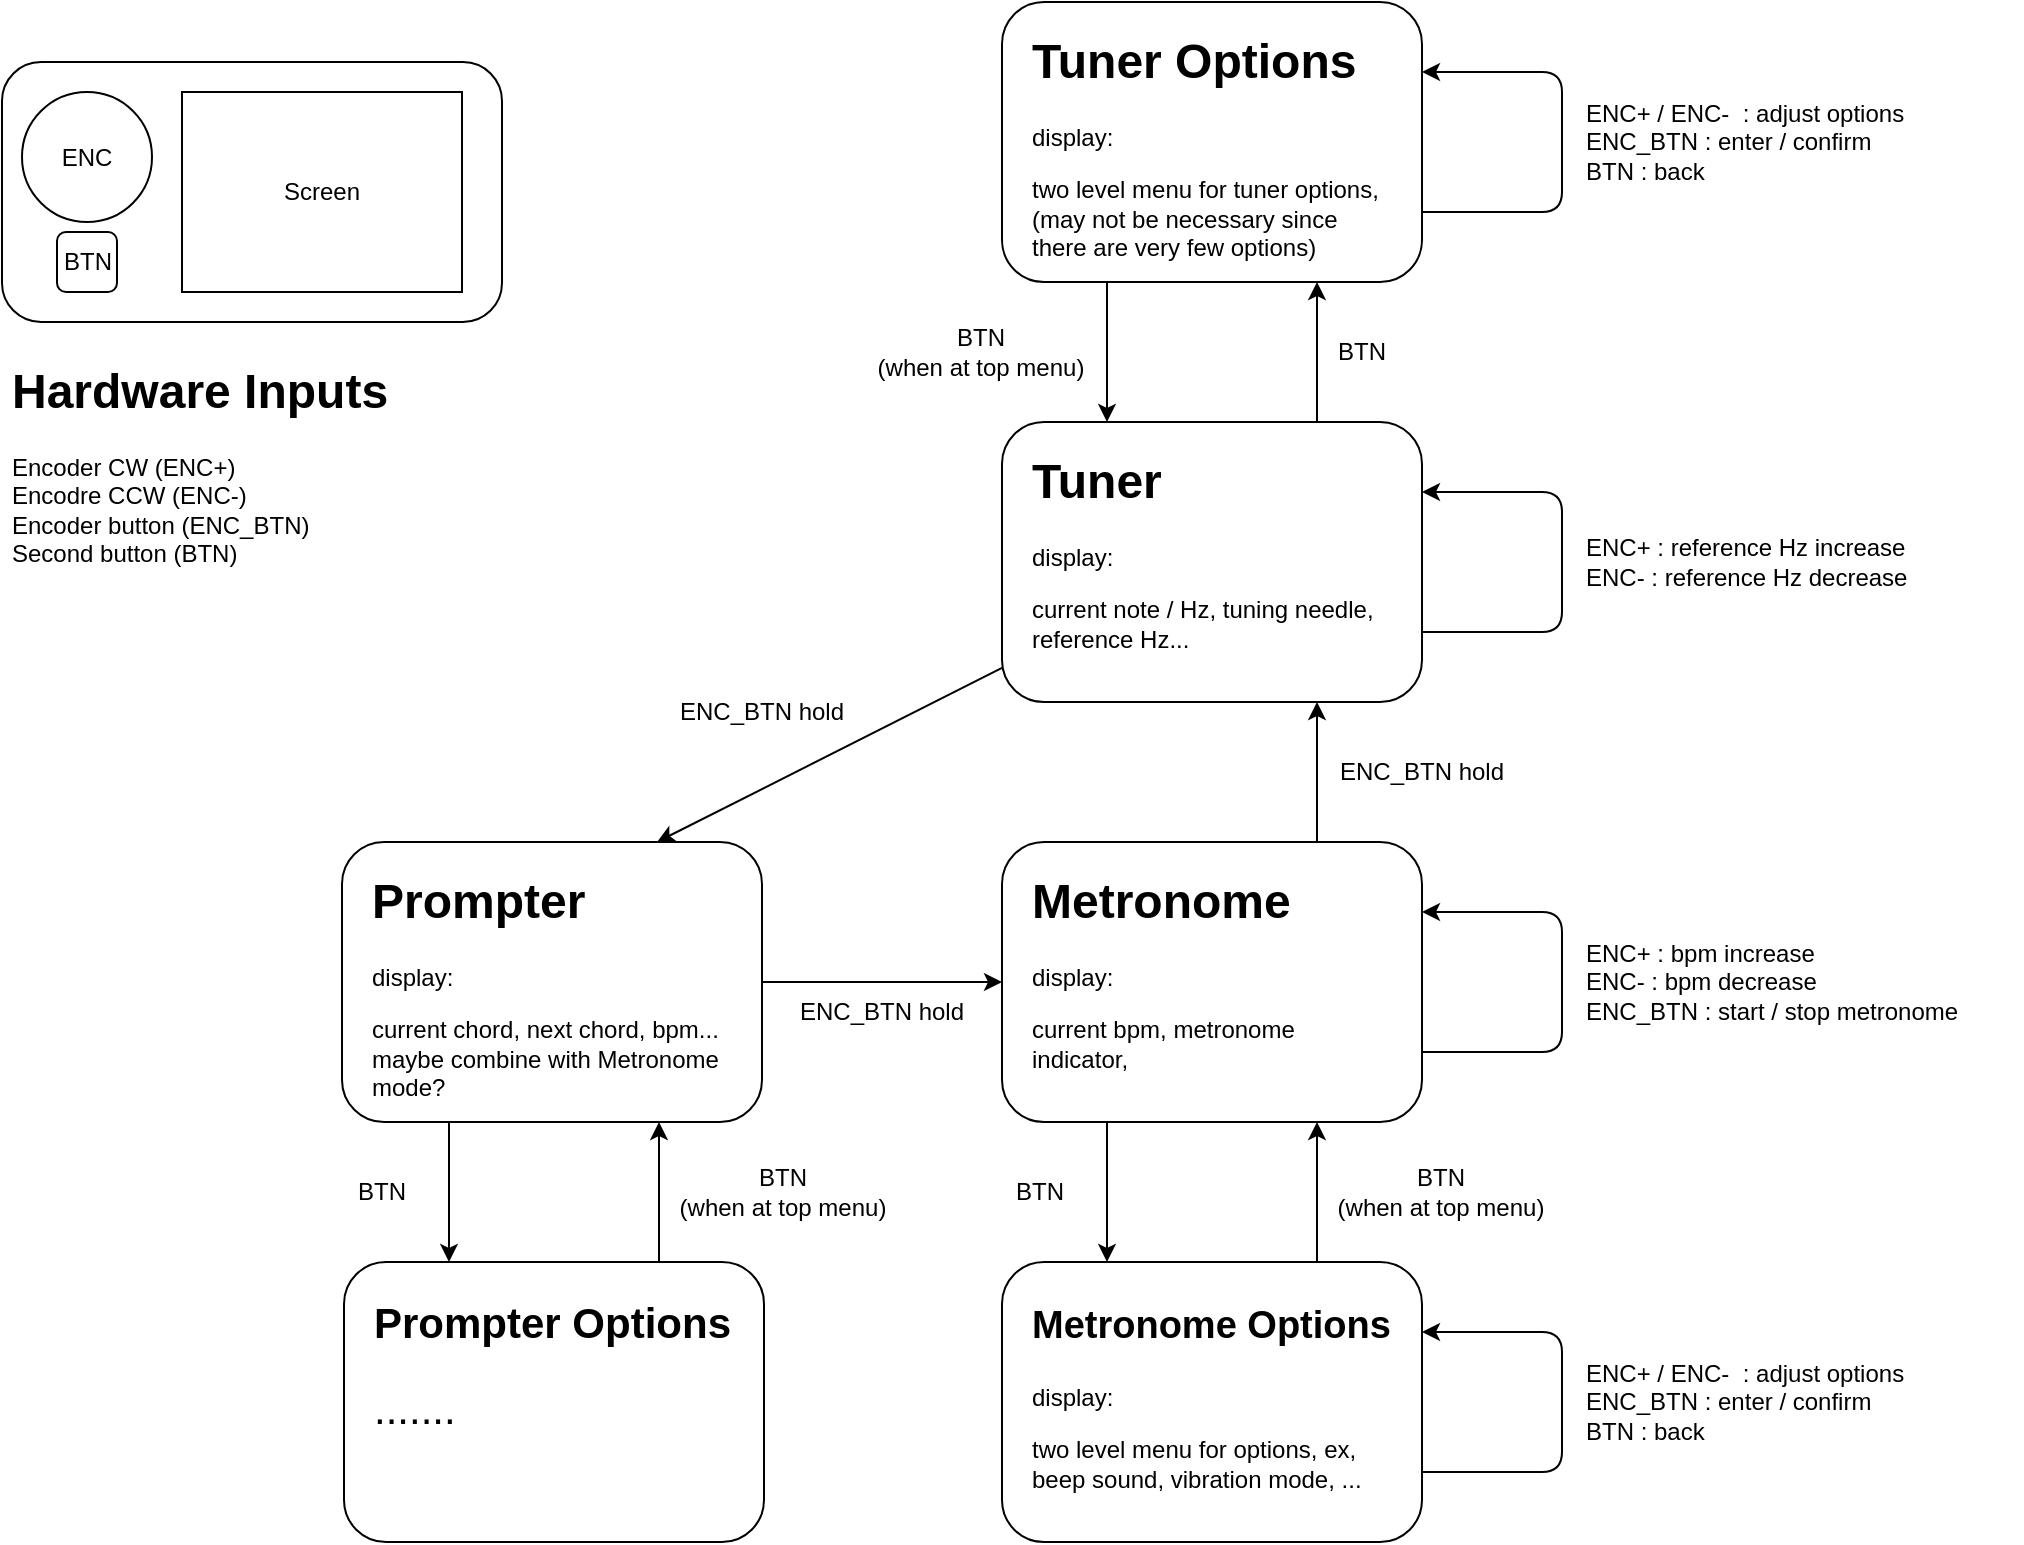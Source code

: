 <mxfile scale="3" border="5">
    <diagram id="o_8-9EERW-NrNKcBEaz3" name="Page-1">
        <mxGraphModel dx="1461" dy="663" grid="1" gridSize="10" guides="1" tooltips="1" connect="1" arrows="1" fold="1" page="1" pageScale="1" pageWidth="1654" pageHeight="2336" math="0" shadow="0">
            <root>
                <mxCell id="0"/>
                <mxCell id="1" parent="0"/>
                <mxCell id="2" value="" style="rounded=1;whiteSpace=wrap;html=1;" parent="1" vertex="1">
                    <mxGeometry x="140" y="150" width="250" height="130" as="geometry"/>
                </mxCell>
                <mxCell id="3" value="ENC" style="ellipse;whiteSpace=wrap;html=1;aspect=fixed;" parent="1" vertex="1">
                    <mxGeometry x="150" y="165" width="65" height="65" as="geometry"/>
                </mxCell>
                <mxCell id="4" value="Screen" style="rounded=0;whiteSpace=wrap;html=1;" parent="1" vertex="1">
                    <mxGeometry x="230" y="165" width="140" height="100" as="geometry"/>
                </mxCell>
                <mxCell id="6" value="BTN" style="rounded=1;whiteSpace=wrap;html=1;" parent="1" vertex="1">
                    <mxGeometry x="167.5" y="235" width="30" height="30" as="geometry"/>
                </mxCell>
                <mxCell id="7" value="&lt;h1&gt;Hardware Inputs&lt;/h1&gt;&lt;div&gt;Encoder CW (ENC+)&lt;/div&gt;&lt;div&gt;Encodre CCW (ENC-)&lt;/div&gt;&lt;div&gt;Encoder button (ENC_BTN)&lt;/div&gt;&lt;div&gt;Second button (BTN)&lt;/div&gt;" style="text;html=1;strokeColor=none;fillColor=none;spacing=5;spacingTop=-20;whiteSpace=wrap;overflow=hidden;rounded=0;" vertex="1" parent="1">
                    <mxGeometry x="140" y="295" width="230" height="120" as="geometry"/>
                </mxCell>
                <mxCell id="39" style="edgeStyle=none;html=1;entryX=0.75;entryY=0;entryDx=0;entryDy=0;" edge="1" parent="1" source="11" target="33">
                    <mxGeometry relative="1" as="geometry"/>
                </mxCell>
                <mxCell id="11" value="" style="rounded=1;whiteSpace=wrap;html=1;" vertex="1" parent="1">
                    <mxGeometry x="640" y="330" width="210" height="140" as="geometry"/>
                </mxCell>
                <mxCell id="9" value="&lt;h1&gt;Tuner&lt;/h1&gt;&lt;p&gt;&lt;span style=&quot;background-color: initial;&quot;&gt;display:&amp;nbsp;&lt;/span&gt;&lt;/p&gt;&lt;p&gt;&lt;span style=&quot;background-color: initial;&quot;&gt;current note / Hz, tuning needle, reference Hz...&lt;/span&gt;&lt;br&gt;&lt;/p&gt;" style="text;html=1;strokeColor=none;fillColor=none;spacing=5;spacingTop=-20;whiteSpace=wrap;overflow=hidden;rounded=0;" vertex="1" parent="1">
                    <mxGeometry x="650" y="340" width="190" height="120" as="geometry"/>
                </mxCell>
                <mxCell id="12" value="" style="rounded=1;whiteSpace=wrap;html=1;" vertex="1" parent="1">
                    <mxGeometry x="640" y="120" width="210" height="140" as="geometry"/>
                </mxCell>
                <mxCell id="13" value="&lt;h1&gt;Tuner Options&lt;/h1&gt;&lt;p&gt;&lt;span style=&quot;background-color: initial;&quot;&gt;display:&amp;nbsp;&lt;/span&gt;&lt;/p&gt;&lt;p&gt;two level menu for tuner options, (may not be necessary since there are very few options)&lt;/p&gt;" style="text;html=1;strokeColor=none;fillColor=none;spacing=5;spacingTop=-20;whiteSpace=wrap;overflow=hidden;rounded=0;" vertex="1" parent="1">
                    <mxGeometry x="650" y="130" width="190" height="120" as="geometry"/>
                </mxCell>
                <mxCell id="15" value="" style="endArrow=classic;html=1;exitX=0.75;exitY=0;exitDx=0;exitDy=0;entryX=0.75;entryY=1;entryDx=0;entryDy=0;" edge="1" parent="1" source="11" target="12">
                    <mxGeometry width="50" height="50" relative="1" as="geometry">
                        <mxPoint x="960" y="315" as="sourcePoint"/>
                        <mxPoint x="1010" y="265" as="targetPoint"/>
                    </mxGeometry>
                </mxCell>
                <mxCell id="18" value="BTN" style="text;html=1;strokeColor=none;fillColor=none;align=center;verticalAlign=middle;whiteSpace=wrap;rounded=0;" vertex="1" parent="1">
                    <mxGeometry x="790" y="280" width="60" height="30" as="geometry"/>
                </mxCell>
                <mxCell id="19" value="" style="endArrow=classic;html=1;exitX=0.25;exitY=1;exitDx=0;exitDy=0;entryX=0.25;entryY=0;entryDx=0;entryDy=0;" edge="1" parent="1" source="12" target="11">
                    <mxGeometry width="50" height="50" relative="1" as="geometry">
                        <mxPoint x="830" y="370" as="sourcePoint"/>
                        <mxPoint x="880" y="320" as="targetPoint"/>
                    </mxGeometry>
                </mxCell>
                <mxCell id="20" value="BTN&lt;br&gt;(when at top menu)" style="text;html=1;strokeColor=none;fillColor=none;align=center;verticalAlign=middle;whiteSpace=wrap;rounded=0;" vertex="1" parent="1">
                    <mxGeometry x="570" y="280" width="119" height="30" as="geometry"/>
                </mxCell>
                <mxCell id="21" value="" style="endArrow=classic;html=1;exitX=1;exitY=0.75;exitDx=0;exitDy=0;entryX=1;entryY=0.25;entryDx=0;entryDy=0;" edge="1" parent="1" source="12" target="12">
                    <mxGeometry width="50" height="50" relative="1" as="geometry">
                        <mxPoint x="870" y="220" as="sourcePoint"/>
                        <mxPoint x="920" y="170" as="targetPoint"/>
                        <Array as="points">
                            <mxPoint x="920" y="225"/>
                            <mxPoint x="920" y="155"/>
                        </Array>
                    </mxGeometry>
                </mxCell>
                <mxCell id="23" value="" style="rounded=1;whiteSpace=wrap;html=1;" vertex="1" parent="1">
                    <mxGeometry x="640" y="540" width="210" height="140" as="geometry"/>
                </mxCell>
                <mxCell id="24" value="&lt;h1&gt;Metronome&lt;/h1&gt;&lt;p&gt;&lt;span style=&quot;background-color: initial;&quot;&gt;display:&amp;nbsp;&lt;/span&gt;&lt;/p&gt;&lt;p&gt;&lt;span style=&quot;background-color: initial;&quot;&gt;current bpm, metronome indicator,&amp;nbsp;&lt;/span&gt;&lt;br&gt;&lt;/p&gt;" style="text;html=1;strokeColor=none;fillColor=none;spacing=5;spacingTop=-20;whiteSpace=wrap;overflow=hidden;rounded=0;" vertex="1" parent="1">
                    <mxGeometry x="650" y="550" width="190" height="120" as="geometry"/>
                </mxCell>
                <mxCell id="25" value="" style="endArrow=classic;html=1;exitX=1;exitY=0.75;exitDx=0;exitDy=0;entryX=1;entryY=0.25;entryDx=0;entryDy=0;" edge="1" parent="1">
                    <mxGeometry width="50" height="50" relative="1" as="geometry">
                        <mxPoint x="850" y="645" as="sourcePoint"/>
                        <mxPoint x="850" y="575" as="targetPoint"/>
                        <Array as="points">
                            <mxPoint x="920" y="645"/>
                            <mxPoint x="920" y="575"/>
                        </Array>
                    </mxGeometry>
                </mxCell>
                <mxCell id="26" value="ENC+ : bpm increase&lt;br&gt;ENC- : bpm decrease&lt;br&gt;ENC_BTN : start / stop metronome" style="text;html=1;strokeColor=none;fillColor=none;align=left;verticalAlign=middle;whiteSpace=wrap;rounded=0;" vertex="1" parent="1">
                    <mxGeometry x="930" y="595" width="220" height="30" as="geometry"/>
                </mxCell>
                <mxCell id="27" value="" style="endArrow=classic;html=1;exitX=0.75;exitY=0;exitDx=0;exitDy=0;entryX=0.75;entryY=1;entryDx=0;entryDy=0;" edge="1" parent="1">
                    <mxGeometry width="50" height="50" relative="1" as="geometry">
                        <mxPoint x="797.5" y="540" as="sourcePoint"/>
                        <mxPoint x="797.5" y="470" as="targetPoint"/>
                    </mxGeometry>
                </mxCell>
                <mxCell id="28" value="ENC_BTN hold" style="text;html=1;strokeColor=none;fillColor=none;align=center;verticalAlign=middle;whiteSpace=wrap;rounded=0;" vertex="1" parent="1">
                    <mxGeometry x="800" y="490" width="100" height="30" as="geometry"/>
                </mxCell>
                <mxCell id="31" value="" style="endArrow=classic;html=1;exitX=1;exitY=0.75;exitDx=0;exitDy=0;entryX=1;entryY=0.25;entryDx=0;entryDy=0;" edge="1" parent="1">
                    <mxGeometry width="50" height="50" relative="1" as="geometry">
                        <mxPoint x="850" y="435" as="sourcePoint"/>
                        <mxPoint x="850" y="365" as="targetPoint"/>
                        <Array as="points">
                            <mxPoint x="920" y="435"/>
                            <mxPoint x="920" y="365"/>
                        </Array>
                    </mxGeometry>
                </mxCell>
                <mxCell id="32" value="ENC+ : reference Hz increase&lt;br&gt;ENC- : reference Hz decrease" style="text;html=1;strokeColor=none;fillColor=none;align=left;verticalAlign=middle;whiteSpace=wrap;rounded=0;" vertex="1" parent="1">
                    <mxGeometry x="930" y="385" width="220" height="30" as="geometry"/>
                </mxCell>
                <mxCell id="36" style="edgeStyle=none;html=1;entryX=0;entryY=0.5;entryDx=0;entryDy=0;" edge="1" parent="1" source="33" target="23">
                    <mxGeometry relative="1" as="geometry"/>
                </mxCell>
                <mxCell id="33" value="" style="rounded=1;whiteSpace=wrap;html=1;" vertex="1" parent="1">
                    <mxGeometry x="310" y="540" width="210" height="140" as="geometry"/>
                </mxCell>
                <mxCell id="34" value="&lt;h1&gt;Prompter&lt;/h1&gt;&lt;p&gt;&lt;span style=&quot;background-color: initial;&quot;&gt;display:&amp;nbsp;&lt;/span&gt;&lt;/p&gt;&lt;p&gt;&lt;span style=&quot;background-color: initial;&quot;&gt;current chord, next chord, bpm...&lt;br&gt;&lt;/span&gt;maybe combine with Metronome mode?&lt;/p&gt;" style="text;html=1;strokeColor=none;fillColor=none;spacing=5;spacingTop=-20;whiteSpace=wrap;overflow=hidden;rounded=0;" vertex="1" parent="1">
                    <mxGeometry x="320" y="550" width="190" height="120" as="geometry"/>
                </mxCell>
                <mxCell id="37" value="ENC_BTN hold" style="text;html=1;strokeColor=none;fillColor=none;align=center;verticalAlign=middle;whiteSpace=wrap;rounded=0;" vertex="1" parent="1">
                    <mxGeometry x="530" y="610" width="100" height="30" as="geometry"/>
                </mxCell>
                <mxCell id="40" value="ENC_BTN hold" style="text;html=1;strokeColor=none;fillColor=none;align=center;verticalAlign=middle;whiteSpace=wrap;rounded=0;" vertex="1" parent="1">
                    <mxGeometry x="470" y="460" width="100" height="30" as="geometry"/>
                </mxCell>
                <mxCell id="44" value="" style="rounded=1;whiteSpace=wrap;html=1;" vertex="1" parent="1">
                    <mxGeometry x="640" y="750" width="210" height="140" as="geometry"/>
                </mxCell>
                <mxCell id="45" value="&lt;h1&gt;&lt;font style=&quot;font-size: 19px;&quot;&gt;Metronome Options&lt;/font&gt;&lt;/h1&gt;&lt;p&gt;&lt;span style=&quot;background-color: initial;&quot;&gt;display:&amp;nbsp;&lt;/span&gt;&lt;/p&gt;&lt;p&gt;two level menu for options, ex, beep sound, vibration mode, ...&lt;/p&gt;" style="text;html=1;strokeColor=none;fillColor=none;spacing=5;spacingTop=-20;whiteSpace=wrap;overflow=hidden;rounded=0;" vertex="1" parent="1">
                    <mxGeometry x="650" y="760" width="190" height="120" as="geometry"/>
                </mxCell>
                <mxCell id="46" value="" style="endArrow=classic;html=1;exitX=1;exitY=0.75;exitDx=0;exitDy=0;entryX=1;entryY=0.25;entryDx=0;entryDy=0;" edge="1" parent="1" source="44" target="44">
                    <mxGeometry width="50" height="50" relative="1" as="geometry">
                        <mxPoint x="870" y="850" as="sourcePoint"/>
                        <mxPoint x="920" y="800" as="targetPoint"/>
                        <Array as="points">
                            <mxPoint x="920" y="855"/>
                            <mxPoint x="920" y="785"/>
                        </Array>
                    </mxGeometry>
                </mxCell>
                <mxCell id="47" value="&lt;div style=&quot;&quot;&gt;&lt;span style=&quot;background-color: initial;&quot;&gt;ENC+ / ENC-&amp;nbsp; : adjust options&lt;/span&gt;&lt;/div&gt;&lt;div style=&quot;&quot;&gt;&lt;span style=&quot;background-color: initial;&quot;&gt;ENC_BTN : enter / confirm&lt;/span&gt;&lt;/div&gt;&lt;div style=&quot;&quot;&gt;&lt;span style=&quot;background-color: initial;&quot;&gt;BTN : back&lt;/span&gt;&lt;/div&gt;" style="text;html=1;strokeColor=none;fillColor=none;align=left;verticalAlign=middle;whiteSpace=wrap;rounded=0;" vertex="1" parent="1">
                    <mxGeometry x="930" y="805" width="200" height="30" as="geometry"/>
                </mxCell>
                <mxCell id="48" value="" style="endArrow=classic;html=1;exitX=0.75;exitY=0;exitDx=0;exitDy=0;entryX=0.75;entryY=1;entryDx=0;entryDy=0;" edge="1" parent="1">
                    <mxGeometry width="50" height="50" relative="1" as="geometry">
                        <mxPoint x="797.5" y="750" as="sourcePoint"/>
                        <mxPoint x="797.5" y="680" as="targetPoint"/>
                    </mxGeometry>
                </mxCell>
                <mxCell id="49" value="BTN" style="text;html=1;strokeColor=none;fillColor=none;align=center;verticalAlign=middle;whiteSpace=wrap;rounded=0;" vertex="1" parent="1">
                    <mxGeometry x="629" y="700" width="60" height="30" as="geometry"/>
                </mxCell>
                <mxCell id="50" value="" style="endArrow=classic;html=1;exitX=0.25;exitY=1;exitDx=0;exitDy=0;entryX=0.25;entryY=0;entryDx=0;entryDy=0;" edge="1" parent="1">
                    <mxGeometry width="50" height="50" relative="1" as="geometry">
                        <mxPoint x="692.5" y="680" as="sourcePoint"/>
                        <mxPoint x="692.5" y="750" as="targetPoint"/>
                    </mxGeometry>
                </mxCell>
                <mxCell id="51" value="BTN&lt;br&gt;(when at top menu)" style="text;html=1;strokeColor=none;fillColor=none;align=center;verticalAlign=middle;whiteSpace=wrap;rounded=0;" vertex="1" parent="1">
                    <mxGeometry x="800" y="700" width="119" height="30" as="geometry"/>
                </mxCell>
                <mxCell id="52" value="&lt;div style=&quot;&quot;&gt;&lt;span style=&quot;background-color: initial;&quot;&gt;ENC+ / ENC-&amp;nbsp; : adjust options&lt;/span&gt;&lt;/div&gt;&lt;div style=&quot;&quot;&gt;&lt;span style=&quot;background-color: initial;&quot;&gt;ENC_BTN : enter / confirm&lt;/span&gt;&lt;/div&gt;&lt;div style=&quot;&quot;&gt;&lt;span style=&quot;background-color: initial;&quot;&gt;BTN : back&lt;/span&gt;&lt;/div&gt;" style="text;html=1;strokeColor=none;fillColor=none;align=left;verticalAlign=middle;whiteSpace=wrap;rounded=0;" vertex="1" parent="1">
                    <mxGeometry x="930" y="175" width="200" height="30" as="geometry"/>
                </mxCell>
                <mxCell id="53" value="" style="rounded=1;whiteSpace=wrap;html=1;" vertex="1" parent="1">
                    <mxGeometry x="311" y="750" width="210" height="140" as="geometry"/>
                </mxCell>
                <mxCell id="54" value="&lt;h1&gt;&lt;font style=&quot;font-size: 21px;&quot;&gt;Prompter Options&lt;/font&gt;&lt;/h1&gt;&lt;div&gt;&lt;font style=&quot;font-size: 21px;&quot;&gt;.......&lt;/font&gt;&lt;/div&gt;" style="text;html=1;strokeColor=none;fillColor=none;spacing=5;spacingTop=-20;whiteSpace=wrap;overflow=hidden;rounded=0;" vertex="1" parent="1">
                    <mxGeometry x="321" y="760" width="190" height="120" as="geometry"/>
                </mxCell>
                <mxCell id="57" value="" style="endArrow=classic;html=1;exitX=0.75;exitY=0;exitDx=0;exitDy=0;entryX=0.75;entryY=1;entryDx=0;entryDy=0;" edge="1" parent="1">
                    <mxGeometry width="50" height="50" relative="1" as="geometry">
                        <mxPoint x="468.5" y="750" as="sourcePoint"/>
                        <mxPoint x="468.5" y="680" as="targetPoint"/>
                    </mxGeometry>
                </mxCell>
                <mxCell id="58" value="BTN" style="text;html=1;strokeColor=none;fillColor=none;align=center;verticalAlign=middle;whiteSpace=wrap;rounded=0;" vertex="1" parent="1">
                    <mxGeometry x="300" y="700" width="60" height="30" as="geometry"/>
                </mxCell>
                <mxCell id="59" value="" style="endArrow=classic;html=1;exitX=0.25;exitY=1;exitDx=0;exitDy=0;entryX=0.25;entryY=0;entryDx=0;entryDy=0;" edge="1" parent="1">
                    <mxGeometry width="50" height="50" relative="1" as="geometry">
                        <mxPoint x="363.5" y="680" as="sourcePoint"/>
                        <mxPoint x="363.5" y="750" as="targetPoint"/>
                    </mxGeometry>
                </mxCell>
                <mxCell id="60" value="BTN&lt;br&gt;(when at top menu)" style="text;html=1;strokeColor=none;fillColor=none;align=center;verticalAlign=middle;whiteSpace=wrap;rounded=0;" vertex="1" parent="1">
                    <mxGeometry x="471" y="700" width="119" height="30" as="geometry"/>
                </mxCell>
            </root>
        </mxGraphModel>
    </diagram>
</mxfile>